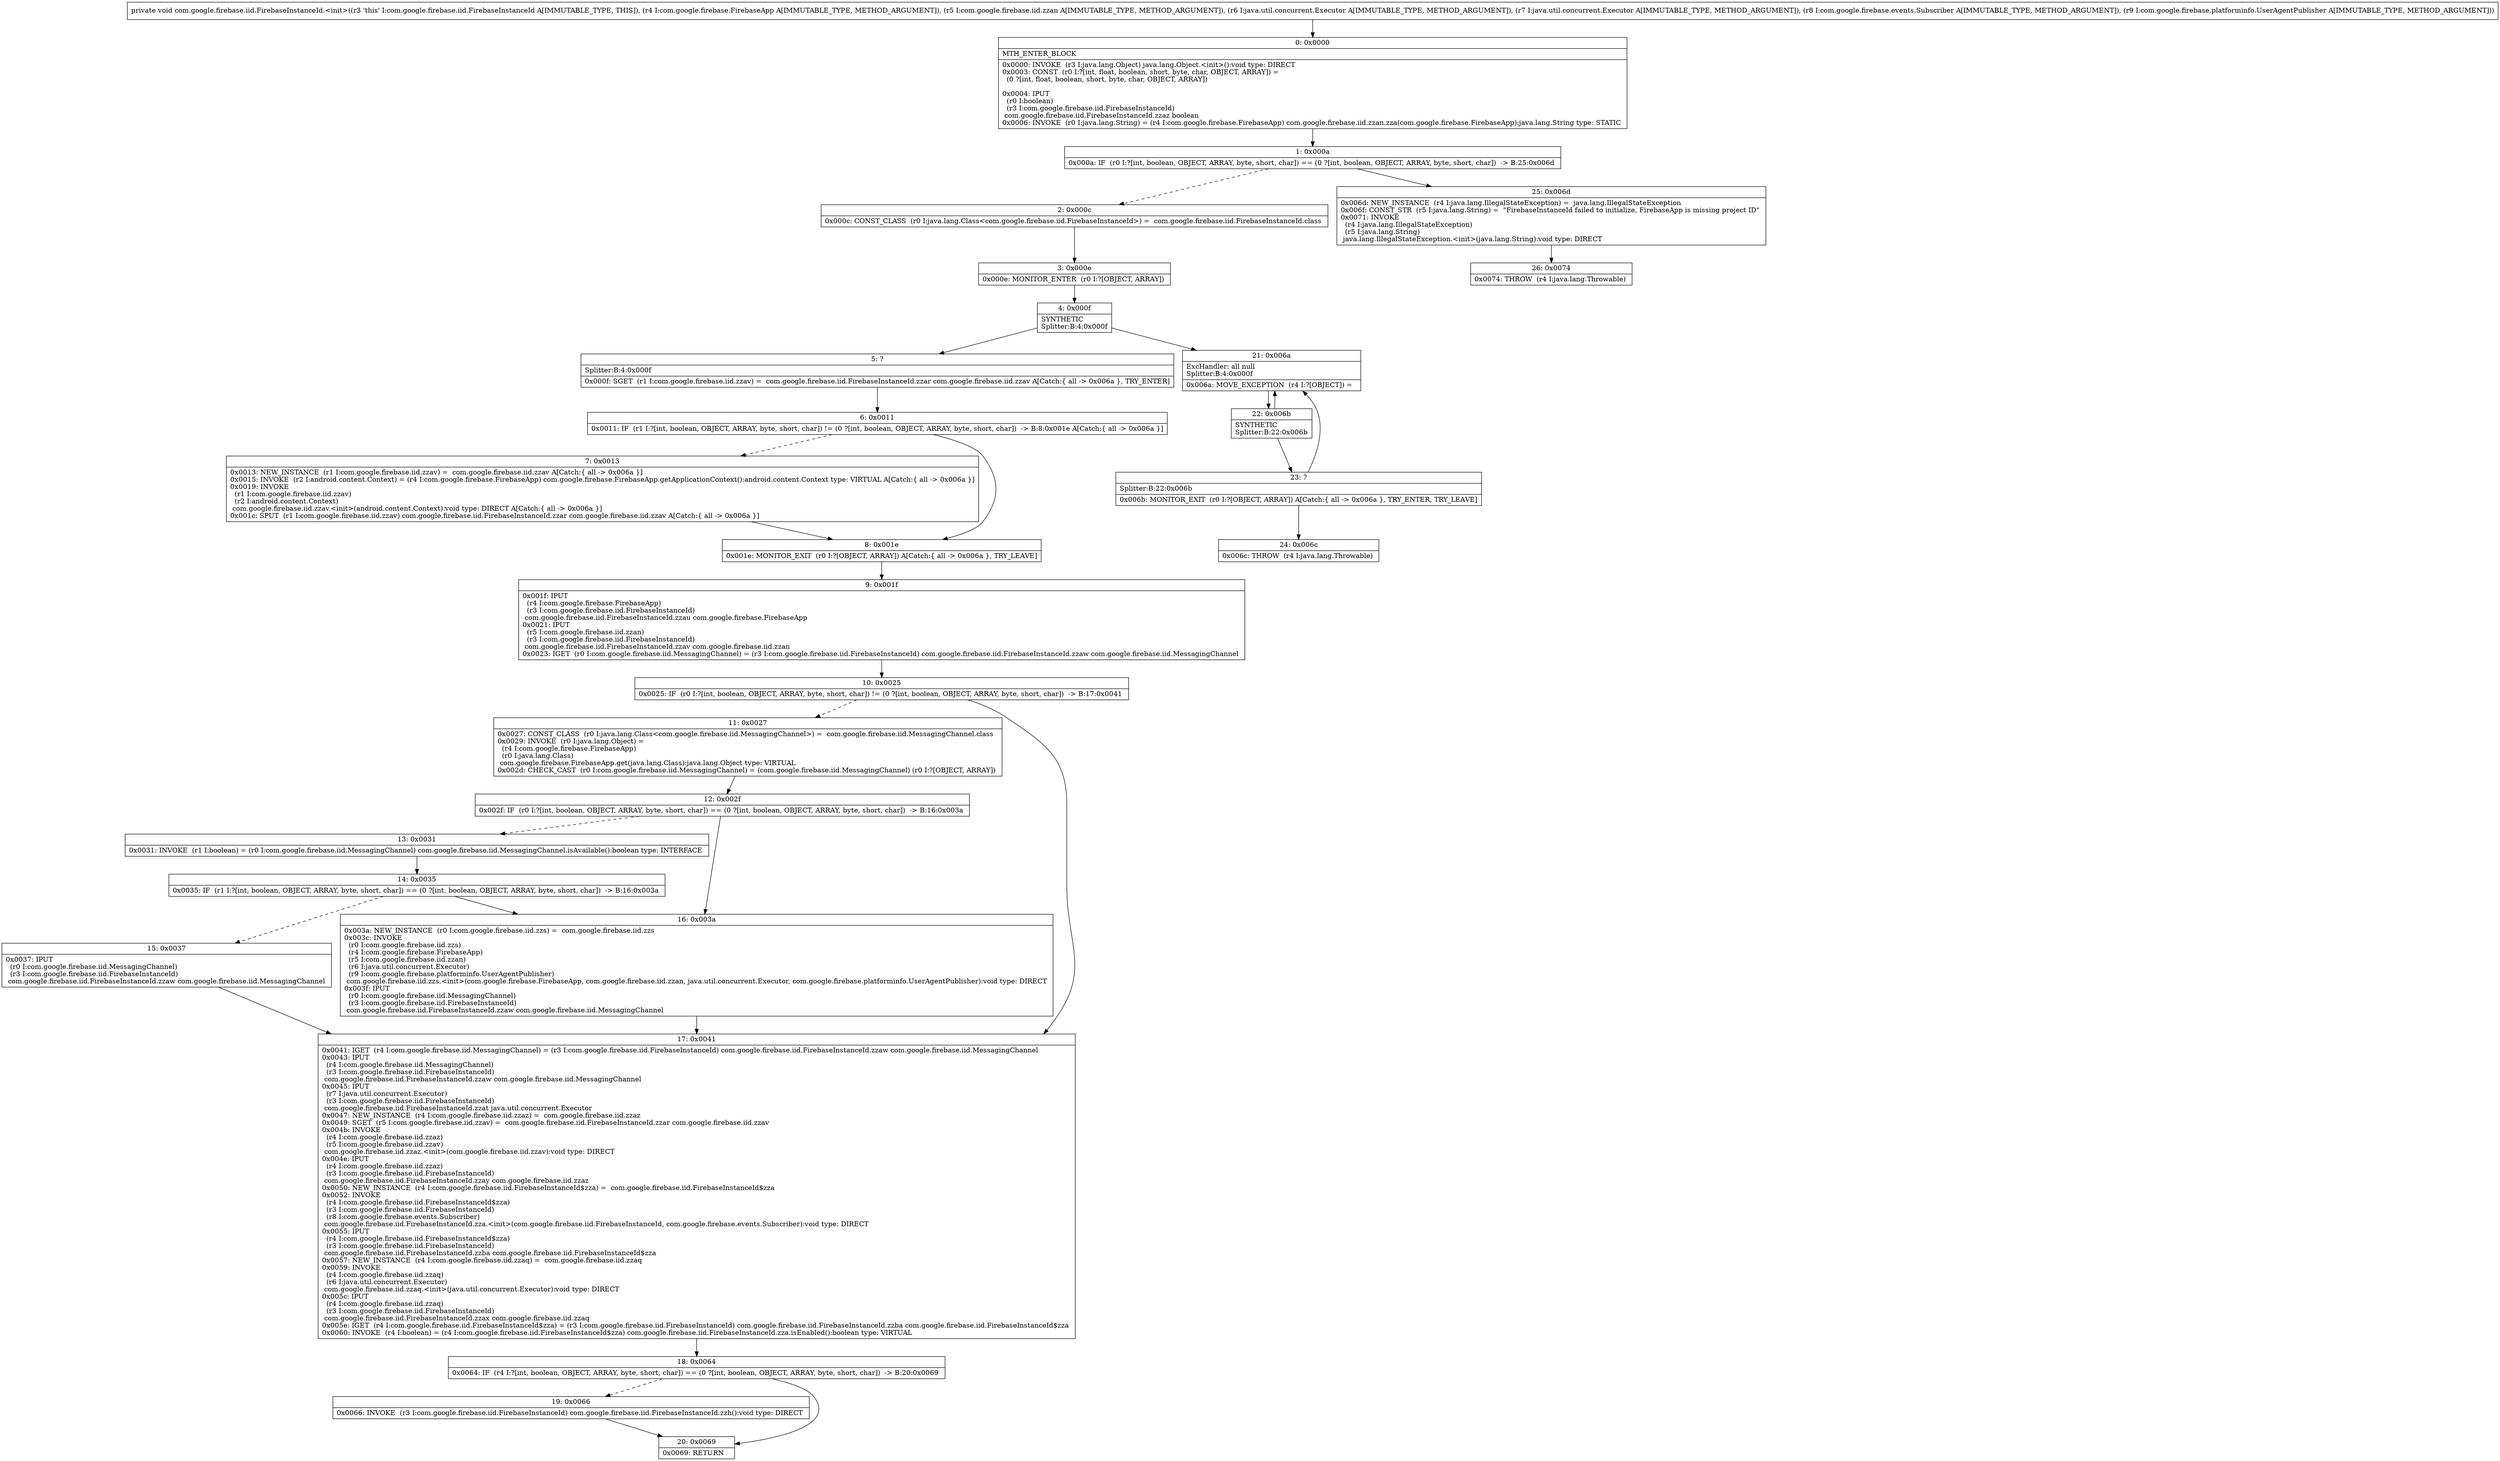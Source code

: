 digraph "CFG forcom.google.firebase.iid.FirebaseInstanceId.\<init\>(Lcom\/google\/firebase\/FirebaseApp;Lcom\/google\/firebase\/iid\/zzan;Ljava\/util\/concurrent\/Executor;Ljava\/util\/concurrent\/Executor;Lcom\/google\/firebase\/events\/Subscriber;Lcom\/google\/firebase\/platforminfo\/UserAgentPublisher;)V" {
Node_0 [shape=record,label="{0\:\ 0x0000|MTH_ENTER_BLOCK\l|0x0000: INVOKE  (r3 I:java.lang.Object) java.lang.Object.\<init\>():void type: DIRECT \l0x0003: CONST  (r0 I:?[int, float, boolean, short, byte, char, OBJECT, ARRAY]) = \l  (0 ?[int, float, boolean, short, byte, char, OBJECT, ARRAY])\l \l0x0004: IPUT  \l  (r0 I:boolean)\l  (r3 I:com.google.firebase.iid.FirebaseInstanceId)\l com.google.firebase.iid.FirebaseInstanceId.zzaz boolean \l0x0006: INVOKE  (r0 I:java.lang.String) = (r4 I:com.google.firebase.FirebaseApp) com.google.firebase.iid.zzan.zza(com.google.firebase.FirebaseApp):java.lang.String type: STATIC \l}"];
Node_1 [shape=record,label="{1\:\ 0x000a|0x000a: IF  (r0 I:?[int, boolean, OBJECT, ARRAY, byte, short, char]) == (0 ?[int, boolean, OBJECT, ARRAY, byte, short, char])  \-\> B:25:0x006d \l}"];
Node_2 [shape=record,label="{2\:\ 0x000c|0x000c: CONST_CLASS  (r0 I:java.lang.Class\<com.google.firebase.iid.FirebaseInstanceId\>) =  com.google.firebase.iid.FirebaseInstanceId.class \l}"];
Node_3 [shape=record,label="{3\:\ 0x000e|0x000e: MONITOR_ENTER  (r0 I:?[OBJECT, ARRAY]) \l}"];
Node_4 [shape=record,label="{4\:\ 0x000f|SYNTHETIC\lSplitter:B:4:0x000f\l}"];
Node_5 [shape=record,label="{5\:\ ?|Splitter:B:4:0x000f\l|0x000f: SGET  (r1 I:com.google.firebase.iid.zzav) =  com.google.firebase.iid.FirebaseInstanceId.zzar com.google.firebase.iid.zzav A[Catch:\{ all \-\> 0x006a \}, TRY_ENTER]\l}"];
Node_6 [shape=record,label="{6\:\ 0x0011|0x0011: IF  (r1 I:?[int, boolean, OBJECT, ARRAY, byte, short, char]) != (0 ?[int, boolean, OBJECT, ARRAY, byte, short, char])  \-\> B:8:0x001e A[Catch:\{ all \-\> 0x006a \}]\l}"];
Node_7 [shape=record,label="{7\:\ 0x0013|0x0013: NEW_INSTANCE  (r1 I:com.google.firebase.iid.zzav) =  com.google.firebase.iid.zzav A[Catch:\{ all \-\> 0x006a \}]\l0x0015: INVOKE  (r2 I:android.content.Context) = (r4 I:com.google.firebase.FirebaseApp) com.google.firebase.FirebaseApp.getApplicationContext():android.content.Context type: VIRTUAL A[Catch:\{ all \-\> 0x006a \}]\l0x0019: INVOKE  \l  (r1 I:com.google.firebase.iid.zzav)\l  (r2 I:android.content.Context)\l com.google.firebase.iid.zzav.\<init\>(android.content.Context):void type: DIRECT A[Catch:\{ all \-\> 0x006a \}]\l0x001c: SPUT  (r1 I:com.google.firebase.iid.zzav) com.google.firebase.iid.FirebaseInstanceId.zzar com.google.firebase.iid.zzav A[Catch:\{ all \-\> 0x006a \}]\l}"];
Node_8 [shape=record,label="{8\:\ 0x001e|0x001e: MONITOR_EXIT  (r0 I:?[OBJECT, ARRAY]) A[Catch:\{ all \-\> 0x006a \}, TRY_LEAVE]\l}"];
Node_9 [shape=record,label="{9\:\ 0x001f|0x001f: IPUT  \l  (r4 I:com.google.firebase.FirebaseApp)\l  (r3 I:com.google.firebase.iid.FirebaseInstanceId)\l com.google.firebase.iid.FirebaseInstanceId.zzau com.google.firebase.FirebaseApp \l0x0021: IPUT  \l  (r5 I:com.google.firebase.iid.zzan)\l  (r3 I:com.google.firebase.iid.FirebaseInstanceId)\l com.google.firebase.iid.FirebaseInstanceId.zzav com.google.firebase.iid.zzan \l0x0023: IGET  (r0 I:com.google.firebase.iid.MessagingChannel) = (r3 I:com.google.firebase.iid.FirebaseInstanceId) com.google.firebase.iid.FirebaseInstanceId.zzaw com.google.firebase.iid.MessagingChannel \l}"];
Node_10 [shape=record,label="{10\:\ 0x0025|0x0025: IF  (r0 I:?[int, boolean, OBJECT, ARRAY, byte, short, char]) != (0 ?[int, boolean, OBJECT, ARRAY, byte, short, char])  \-\> B:17:0x0041 \l}"];
Node_11 [shape=record,label="{11\:\ 0x0027|0x0027: CONST_CLASS  (r0 I:java.lang.Class\<com.google.firebase.iid.MessagingChannel\>) =  com.google.firebase.iid.MessagingChannel.class \l0x0029: INVOKE  (r0 I:java.lang.Object) = \l  (r4 I:com.google.firebase.FirebaseApp)\l  (r0 I:java.lang.Class)\l com.google.firebase.FirebaseApp.get(java.lang.Class):java.lang.Object type: VIRTUAL \l0x002d: CHECK_CAST  (r0 I:com.google.firebase.iid.MessagingChannel) = (com.google.firebase.iid.MessagingChannel) (r0 I:?[OBJECT, ARRAY]) \l}"];
Node_12 [shape=record,label="{12\:\ 0x002f|0x002f: IF  (r0 I:?[int, boolean, OBJECT, ARRAY, byte, short, char]) == (0 ?[int, boolean, OBJECT, ARRAY, byte, short, char])  \-\> B:16:0x003a \l}"];
Node_13 [shape=record,label="{13\:\ 0x0031|0x0031: INVOKE  (r1 I:boolean) = (r0 I:com.google.firebase.iid.MessagingChannel) com.google.firebase.iid.MessagingChannel.isAvailable():boolean type: INTERFACE \l}"];
Node_14 [shape=record,label="{14\:\ 0x0035|0x0035: IF  (r1 I:?[int, boolean, OBJECT, ARRAY, byte, short, char]) == (0 ?[int, boolean, OBJECT, ARRAY, byte, short, char])  \-\> B:16:0x003a \l}"];
Node_15 [shape=record,label="{15\:\ 0x0037|0x0037: IPUT  \l  (r0 I:com.google.firebase.iid.MessagingChannel)\l  (r3 I:com.google.firebase.iid.FirebaseInstanceId)\l com.google.firebase.iid.FirebaseInstanceId.zzaw com.google.firebase.iid.MessagingChannel \l}"];
Node_16 [shape=record,label="{16\:\ 0x003a|0x003a: NEW_INSTANCE  (r0 I:com.google.firebase.iid.zzs) =  com.google.firebase.iid.zzs \l0x003c: INVOKE  \l  (r0 I:com.google.firebase.iid.zzs)\l  (r4 I:com.google.firebase.FirebaseApp)\l  (r5 I:com.google.firebase.iid.zzan)\l  (r6 I:java.util.concurrent.Executor)\l  (r9 I:com.google.firebase.platforminfo.UserAgentPublisher)\l com.google.firebase.iid.zzs.\<init\>(com.google.firebase.FirebaseApp, com.google.firebase.iid.zzan, java.util.concurrent.Executor, com.google.firebase.platforminfo.UserAgentPublisher):void type: DIRECT \l0x003f: IPUT  \l  (r0 I:com.google.firebase.iid.MessagingChannel)\l  (r3 I:com.google.firebase.iid.FirebaseInstanceId)\l com.google.firebase.iid.FirebaseInstanceId.zzaw com.google.firebase.iid.MessagingChannel \l}"];
Node_17 [shape=record,label="{17\:\ 0x0041|0x0041: IGET  (r4 I:com.google.firebase.iid.MessagingChannel) = (r3 I:com.google.firebase.iid.FirebaseInstanceId) com.google.firebase.iid.FirebaseInstanceId.zzaw com.google.firebase.iid.MessagingChannel \l0x0043: IPUT  \l  (r4 I:com.google.firebase.iid.MessagingChannel)\l  (r3 I:com.google.firebase.iid.FirebaseInstanceId)\l com.google.firebase.iid.FirebaseInstanceId.zzaw com.google.firebase.iid.MessagingChannel \l0x0045: IPUT  \l  (r7 I:java.util.concurrent.Executor)\l  (r3 I:com.google.firebase.iid.FirebaseInstanceId)\l com.google.firebase.iid.FirebaseInstanceId.zzat java.util.concurrent.Executor \l0x0047: NEW_INSTANCE  (r4 I:com.google.firebase.iid.zzaz) =  com.google.firebase.iid.zzaz \l0x0049: SGET  (r5 I:com.google.firebase.iid.zzav) =  com.google.firebase.iid.FirebaseInstanceId.zzar com.google.firebase.iid.zzav \l0x004b: INVOKE  \l  (r4 I:com.google.firebase.iid.zzaz)\l  (r5 I:com.google.firebase.iid.zzav)\l com.google.firebase.iid.zzaz.\<init\>(com.google.firebase.iid.zzav):void type: DIRECT \l0x004e: IPUT  \l  (r4 I:com.google.firebase.iid.zzaz)\l  (r3 I:com.google.firebase.iid.FirebaseInstanceId)\l com.google.firebase.iid.FirebaseInstanceId.zzay com.google.firebase.iid.zzaz \l0x0050: NEW_INSTANCE  (r4 I:com.google.firebase.iid.FirebaseInstanceId$zza) =  com.google.firebase.iid.FirebaseInstanceId$zza \l0x0052: INVOKE  \l  (r4 I:com.google.firebase.iid.FirebaseInstanceId$zza)\l  (r3 I:com.google.firebase.iid.FirebaseInstanceId)\l  (r8 I:com.google.firebase.events.Subscriber)\l com.google.firebase.iid.FirebaseInstanceId.zza.\<init\>(com.google.firebase.iid.FirebaseInstanceId, com.google.firebase.events.Subscriber):void type: DIRECT \l0x0055: IPUT  \l  (r4 I:com.google.firebase.iid.FirebaseInstanceId$zza)\l  (r3 I:com.google.firebase.iid.FirebaseInstanceId)\l com.google.firebase.iid.FirebaseInstanceId.zzba com.google.firebase.iid.FirebaseInstanceId$zza \l0x0057: NEW_INSTANCE  (r4 I:com.google.firebase.iid.zzaq) =  com.google.firebase.iid.zzaq \l0x0059: INVOKE  \l  (r4 I:com.google.firebase.iid.zzaq)\l  (r6 I:java.util.concurrent.Executor)\l com.google.firebase.iid.zzaq.\<init\>(java.util.concurrent.Executor):void type: DIRECT \l0x005c: IPUT  \l  (r4 I:com.google.firebase.iid.zzaq)\l  (r3 I:com.google.firebase.iid.FirebaseInstanceId)\l com.google.firebase.iid.FirebaseInstanceId.zzax com.google.firebase.iid.zzaq \l0x005e: IGET  (r4 I:com.google.firebase.iid.FirebaseInstanceId$zza) = (r3 I:com.google.firebase.iid.FirebaseInstanceId) com.google.firebase.iid.FirebaseInstanceId.zzba com.google.firebase.iid.FirebaseInstanceId$zza \l0x0060: INVOKE  (r4 I:boolean) = (r4 I:com.google.firebase.iid.FirebaseInstanceId$zza) com.google.firebase.iid.FirebaseInstanceId.zza.isEnabled():boolean type: VIRTUAL \l}"];
Node_18 [shape=record,label="{18\:\ 0x0064|0x0064: IF  (r4 I:?[int, boolean, OBJECT, ARRAY, byte, short, char]) == (0 ?[int, boolean, OBJECT, ARRAY, byte, short, char])  \-\> B:20:0x0069 \l}"];
Node_19 [shape=record,label="{19\:\ 0x0066|0x0066: INVOKE  (r3 I:com.google.firebase.iid.FirebaseInstanceId) com.google.firebase.iid.FirebaseInstanceId.zzh():void type: DIRECT \l}"];
Node_20 [shape=record,label="{20\:\ 0x0069|0x0069: RETURN   \l}"];
Node_21 [shape=record,label="{21\:\ 0x006a|ExcHandler: all null\lSplitter:B:4:0x000f\l|0x006a: MOVE_EXCEPTION  (r4 I:?[OBJECT]) =  \l}"];
Node_22 [shape=record,label="{22\:\ 0x006b|SYNTHETIC\lSplitter:B:22:0x006b\l}"];
Node_23 [shape=record,label="{23\:\ ?|Splitter:B:22:0x006b\l|0x006b: MONITOR_EXIT  (r0 I:?[OBJECT, ARRAY]) A[Catch:\{ all \-\> 0x006a \}, TRY_ENTER, TRY_LEAVE]\l}"];
Node_24 [shape=record,label="{24\:\ 0x006c|0x006c: THROW  (r4 I:java.lang.Throwable) \l}"];
Node_25 [shape=record,label="{25\:\ 0x006d|0x006d: NEW_INSTANCE  (r4 I:java.lang.IllegalStateException) =  java.lang.IllegalStateException \l0x006f: CONST_STR  (r5 I:java.lang.String) =  \"FirebaseInstanceId failed to initialize, FirebaseApp is missing project ID\" \l0x0071: INVOKE  \l  (r4 I:java.lang.IllegalStateException)\l  (r5 I:java.lang.String)\l java.lang.IllegalStateException.\<init\>(java.lang.String):void type: DIRECT \l}"];
Node_26 [shape=record,label="{26\:\ 0x0074|0x0074: THROW  (r4 I:java.lang.Throwable) \l}"];
MethodNode[shape=record,label="{private void com.google.firebase.iid.FirebaseInstanceId.\<init\>((r3 'this' I:com.google.firebase.iid.FirebaseInstanceId A[IMMUTABLE_TYPE, THIS]), (r4 I:com.google.firebase.FirebaseApp A[IMMUTABLE_TYPE, METHOD_ARGUMENT]), (r5 I:com.google.firebase.iid.zzan A[IMMUTABLE_TYPE, METHOD_ARGUMENT]), (r6 I:java.util.concurrent.Executor A[IMMUTABLE_TYPE, METHOD_ARGUMENT]), (r7 I:java.util.concurrent.Executor A[IMMUTABLE_TYPE, METHOD_ARGUMENT]), (r8 I:com.google.firebase.events.Subscriber A[IMMUTABLE_TYPE, METHOD_ARGUMENT]), (r9 I:com.google.firebase.platforminfo.UserAgentPublisher A[IMMUTABLE_TYPE, METHOD_ARGUMENT])) }"];
MethodNode -> Node_0;
Node_0 -> Node_1;
Node_1 -> Node_2[style=dashed];
Node_1 -> Node_25;
Node_2 -> Node_3;
Node_3 -> Node_4;
Node_4 -> Node_5;
Node_4 -> Node_21;
Node_5 -> Node_6;
Node_6 -> Node_7[style=dashed];
Node_6 -> Node_8;
Node_7 -> Node_8;
Node_8 -> Node_9;
Node_9 -> Node_10;
Node_10 -> Node_11[style=dashed];
Node_10 -> Node_17;
Node_11 -> Node_12;
Node_12 -> Node_13[style=dashed];
Node_12 -> Node_16;
Node_13 -> Node_14;
Node_14 -> Node_15[style=dashed];
Node_14 -> Node_16;
Node_15 -> Node_17;
Node_16 -> Node_17;
Node_17 -> Node_18;
Node_18 -> Node_19[style=dashed];
Node_18 -> Node_20;
Node_19 -> Node_20;
Node_21 -> Node_22;
Node_22 -> Node_23;
Node_22 -> Node_21;
Node_23 -> Node_24;
Node_23 -> Node_21;
Node_25 -> Node_26;
}

